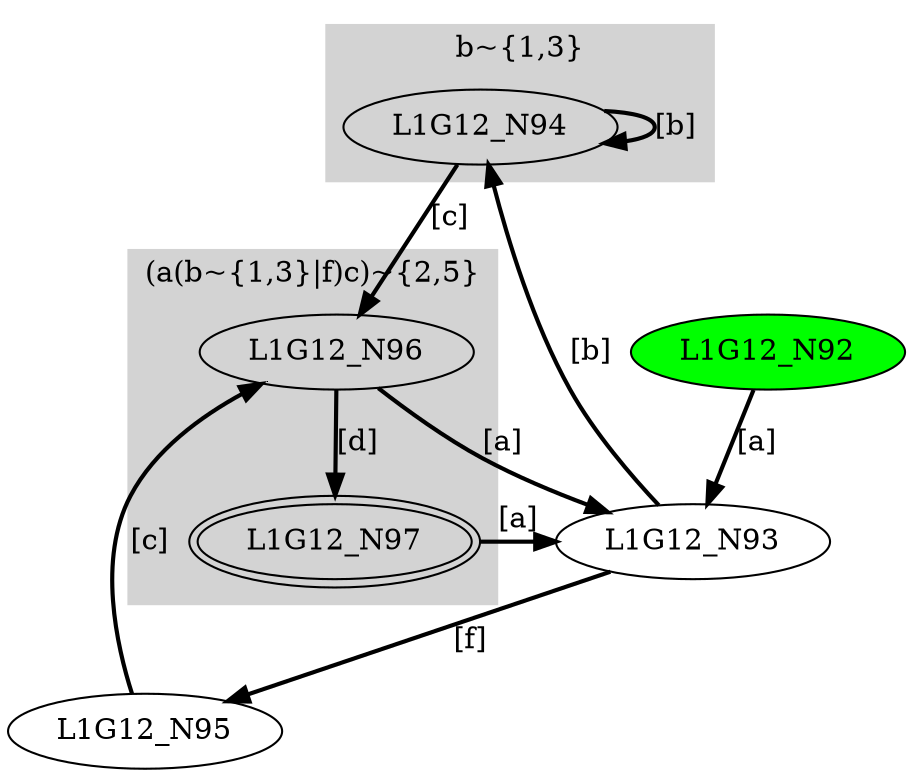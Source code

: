 digraph G12{
	subgraph cluster0 {
		node [style=filled];
		style=filled;
		color=lightgrey;
		label ="b~{1,3}";
		L1G12_N94;
	}	subgraph cluster1 {
		node [style=filled];
		style=filled;
		color=lightgrey;
		label ="(a(b~{1,3}|f)c)~{2,5}";
		L1G12_N96;L1G12_N97;
	}"L1G12_N92" [style=filled,fillcolor=green];
"L1G12_N93";
"L1G12_N94";
"L1G12_N95";
"L1G12_N96";
"L1G12_N97" [peripheries=2];
"L1G12_N92"->"L1G12_N93" [style = bold, label = "[a]"];
"L1G12_N93"->"L1G12_N94" [style = bold, label = "[b]"];
"L1G12_N93"->"L1G12_N95" [style = bold, label = "[f]"];
"L1G12_N94"->"L1G12_N94" [style = bold, label = "[b]"];
"L1G12_N94"->"L1G12_N96" [style = bold, label = "[c]"];
"L1G12_N95"->"L1G12_N96" [style = bold, label = "[c]"];
"L1G12_N96"->"L1G12_N93" [style = bold, label = "[a]"];
"L1G12_N96"->"L1G12_N97" [style = bold, label = "[d]"];
"L1G12_N97"->"L1G12_N93" [style = bold, label = "[a]"];
}

